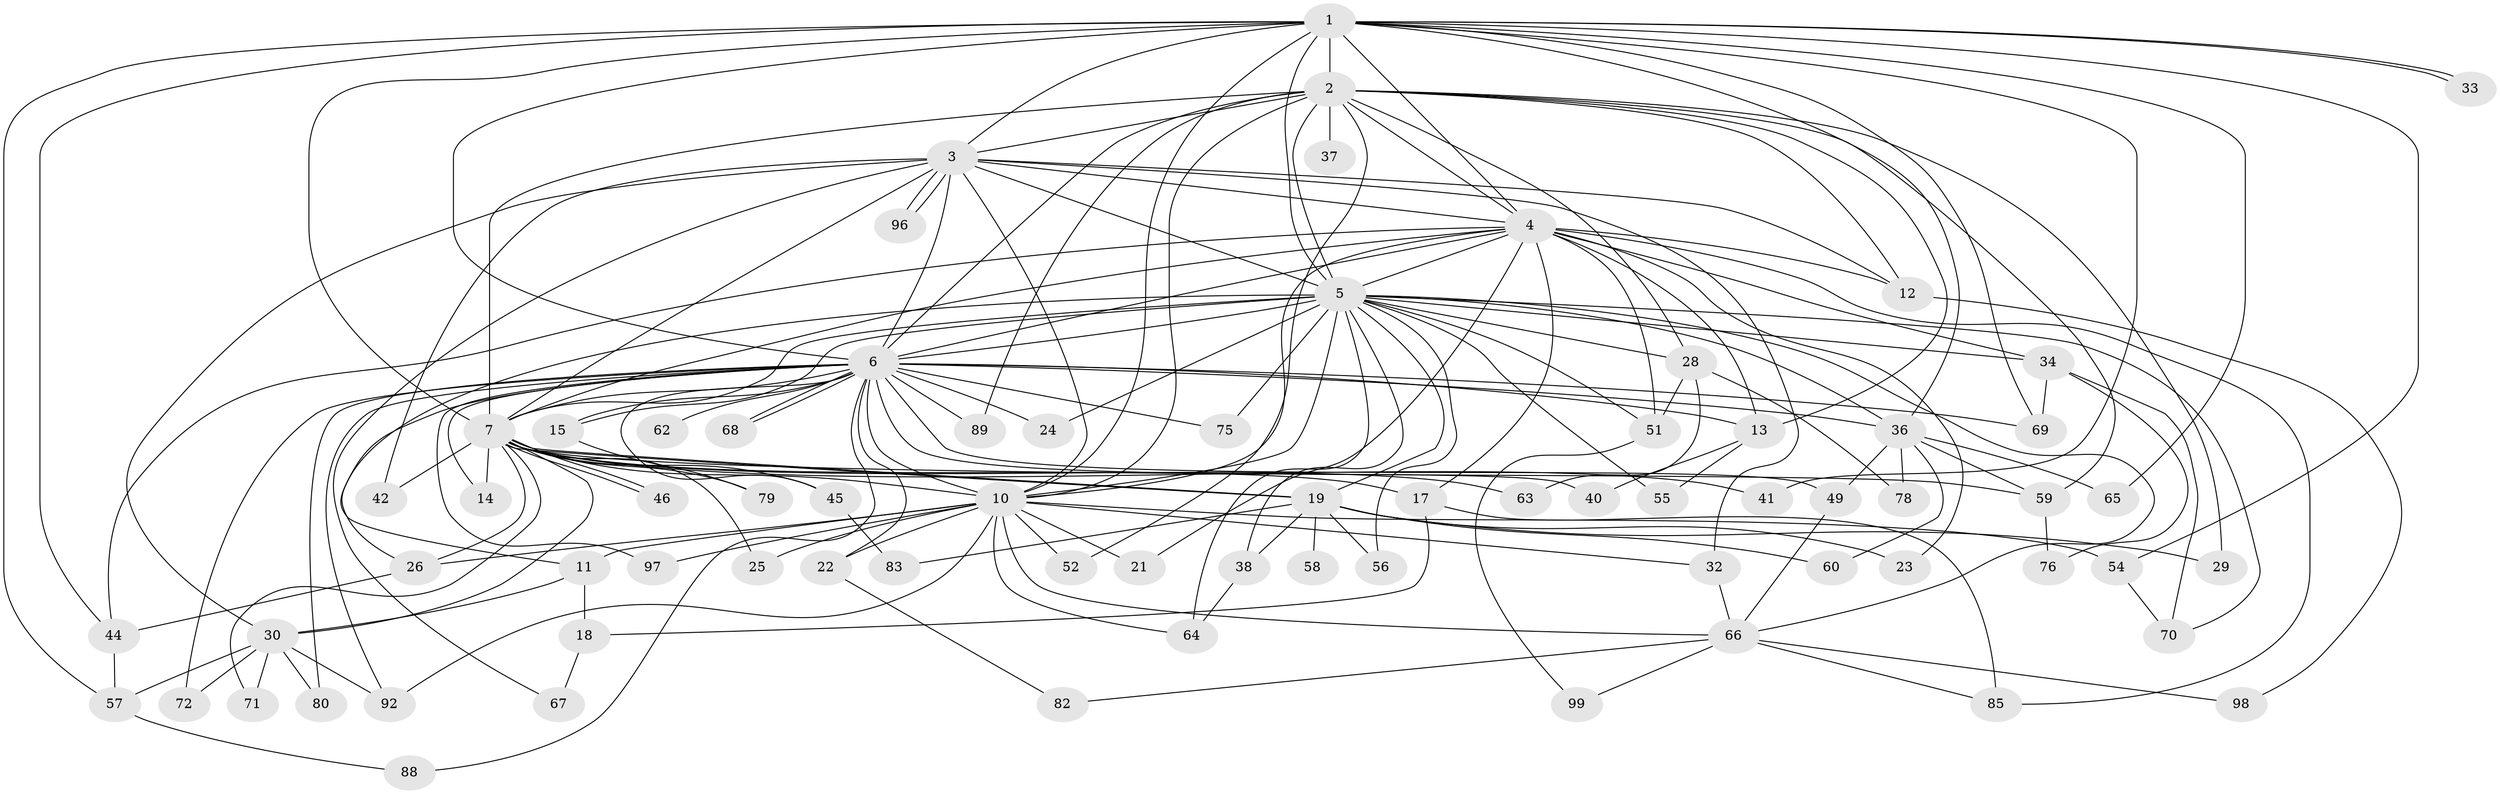 // Generated by graph-tools (version 1.1) at 2025/23/03/03/25 07:23:46]
// undirected, 73 vertices, 172 edges
graph export_dot {
graph [start="1"]
  node [color=gray90,style=filled];
  1 [super="+27"];
  2 [super="+16"];
  3 [super="+81"];
  4 [super="+87"];
  5 [super="+77"];
  6 [super="+8"];
  7 [super="+9"];
  10 [super="+47"];
  11;
  12 [super="+43"];
  13 [super="+31"];
  14;
  15;
  17 [super="+73"];
  18;
  19 [super="+20"];
  21;
  22;
  23;
  24;
  25;
  26 [super="+35"];
  28;
  29 [super="+61"];
  30 [super="+39"];
  32;
  33;
  34 [super="+90"];
  36 [super="+48"];
  37;
  38 [super="+94"];
  40;
  41;
  42;
  44 [super="+50"];
  45;
  46;
  49;
  51 [super="+53"];
  52;
  54;
  55;
  56;
  57 [super="+95"];
  58;
  59 [super="+74"];
  60;
  62;
  63;
  64;
  65;
  66 [super="+84"];
  67;
  68;
  69;
  70 [super="+91"];
  71;
  72;
  75;
  76;
  78;
  79;
  80;
  82;
  83;
  85 [super="+86"];
  88;
  89;
  92 [super="+93"];
  96;
  97;
  98;
  99;
  1 -- 2 [weight=2];
  1 -- 3;
  1 -- 4;
  1 -- 5;
  1 -- 6 [weight=2];
  1 -- 7 [weight=2];
  1 -- 10;
  1 -- 33;
  1 -- 33;
  1 -- 41;
  1 -- 54;
  1 -- 57;
  1 -- 65;
  1 -- 69;
  1 -- 36;
  1 -- 44;
  2 -- 3;
  2 -- 4;
  2 -- 5;
  2 -- 6 [weight=2];
  2 -- 7 [weight=2];
  2 -- 10;
  2 -- 12;
  2 -- 29 [weight=2];
  2 -- 37 [weight=2];
  2 -- 52;
  2 -- 59;
  2 -- 89;
  2 -- 28;
  2 -- 13;
  3 -- 4;
  3 -- 5;
  3 -- 6 [weight=2];
  3 -- 7 [weight=2];
  3 -- 10 [weight=2];
  3 -- 32;
  3 -- 42;
  3 -- 67;
  3 -- 96;
  3 -- 96;
  3 -- 30;
  3 -- 12;
  4 -- 5;
  4 -- 6 [weight=2];
  4 -- 7 [weight=2];
  4 -- 10;
  4 -- 12;
  4 -- 13;
  4 -- 17 [weight=2];
  4 -- 21;
  4 -- 23;
  4 -- 34;
  4 -- 44;
  4 -- 51;
  4 -- 85;
  5 -- 6 [weight=2];
  5 -- 7 [weight=2];
  5 -- 10;
  5 -- 11;
  5 -- 15;
  5 -- 24;
  5 -- 28;
  5 -- 34;
  5 -- 36;
  5 -- 38;
  5 -- 55;
  5 -- 56;
  5 -- 64;
  5 -- 70;
  5 -- 75;
  5 -- 66;
  5 -- 19;
  5 -- 51;
  6 -- 7 [weight=4];
  6 -- 10 [weight=2];
  6 -- 13;
  6 -- 22;
  6 -- 24;
  6 -- 36;
  6 -- 45;
  6 -- 49;
  6 -- 62 [weight=2];
  6 -- 68;
  6 -- 68;
  6 -- 69;
  6 -- 80;
  6 -- 88;
  6 -- 92;
  6 -- 97;
  6 -- 40;
  6 -- 72;
  6 -- 75;
  6 -- 14;
  6 -- 15;
  6 -- 89;
  6 -- 26;
  7 -- 10 [weight=2];
  7 -- 17 [weight=2];
  7 -- 19;
  7 -- 19;
  7 -- 30;
  7 -- 41;
  7 -- 42;
  7 -- 45;
  7 -- 46;
  7 -- 46;
  7 -- 63;
  7 -- 71;
  7 -- 14;
  7 -- 79;
  7 -- 25;
  7 -- 26;
  7 -- 59;
  10 -- 11;
  10 -- 21;
  10 -- 22;
  10 -- 25;
  10 -- 26;
  10 -- 32;
  10 -- 52;
  10 -- 54;
  10 -- 66;
  10 -- 97;
  10 -- 64;
  10 -- 92;
  11 -- 18;
  11 -- 30;
  12 -- 98;
  13 -- 40;
  13 -- 55;
  15 -- 79;
  17 -- 18;
  17 -- 85;
  18 -- 67;
  19 -- 29;
  19 -- 38;
  19 -- 60;
  19 -- 83;
  19 -- 23;
  19 -- 56;
  19 -- 58;
  22 -- 82;
  26 -- 44;
  28 -- 51;
  28 -- 63;
  28 -- 78;
  30 -- 57;
  30 -- 71;
  30 -- 80;
  30 -- 72;
  30 -- 92;
  32 -- 66;
  34 -- 76;
  34 -- 69;
  34 -- 70;
  36 -- 59;
  36 -- 65;
  36 -- 49;
  36 -- 60;
  36 -- 78;
  38 -- 64;
  44 -- 57;
  45 -- 83;
  49 -- 66;
  51 -- 99;
  54 -- 70;
  57 -- 88;
  59 -- 76;
  66 -- 82;
  66 -- 85;
  66 -- 99;
  66 -- 98;
}
